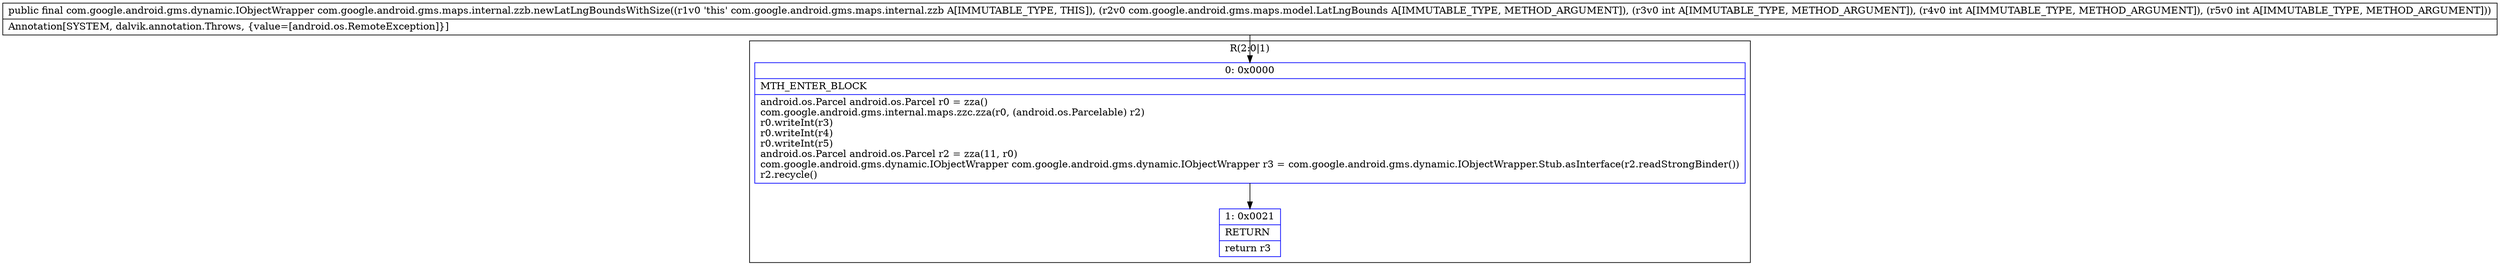 digraph "CFG forcom.google.android.gms.maps.internal.zzb.newLatLngBoundsWithSize(Lcom\/google\/android\/gms\/maps\/model\/LatLngBounds;III)Lcom\/google\/android\/gms\/dynamic\/IObjectWrapper;" {
subgraph cluster_Region_1319944316 {
label = "R(2:0|1)";
node [shape=record,color=blue];
Node_0 [shape=record,label="{0\:\ 0x0000|MTH_ENTER_BLOCK\l|android.os.Parcel android.os.Parcel r0 = zza()\lcom.google.android.gms.internal.maps.zzc.zza(r0, (android.os.Parcelable) r2)\lr0.writeInt(r3)\lr0.writeInt(r4)\lr0.writeInt(r5)\landroid.os.Parcel android.os.Parcel r2 = zza(11, r0)\lcom.google.android.gms.dynamic.IObjectWrapper com.google.android.gms.dynamic.IObjectWrapper r3 = com.google.android.gms.dynamic.IObjectWrapper.Stub.asInterface(r2.readStrongBinder())\lr2.recycle()\l}"];
Node_1 [shape=record,label="{1\:\ 0x0021|RETURN\l|return r3\l}"];
}
MethodNode[shape=record,label="{public final com.google.android.gms.dynamic.IObjectWrapper com.google.android.gms.maps.internal.zzb.newLatLngBoundsWithSize((r1v0 'this' com.google.android.gms.maps.internal.zzb A[IMMUTABLE_TYPE, THIS]), (r2v0 com.google.android.gms.maps.model.LatLngBounds A[IMMUTABLE_TYPE, METHOD_ARGUMENT]), (r3v0 int A[IMMUTABLE_TYPE, METHOD_ARGUMENT]), (r4v0 int A[IMMUTABLE_TYPE, METHOD_ARGUMENT]), (r5v0 int A[IMMUTABLE_TYPE, METHOD_ARGUMENT]))  | Annotation[SYSTEM, dalvik.annotation.Throws, \{value=[android.os.RemoteException]\}]\l}"];
MethodNode -> Node_0;
Node_0 -> Node_1;
}

